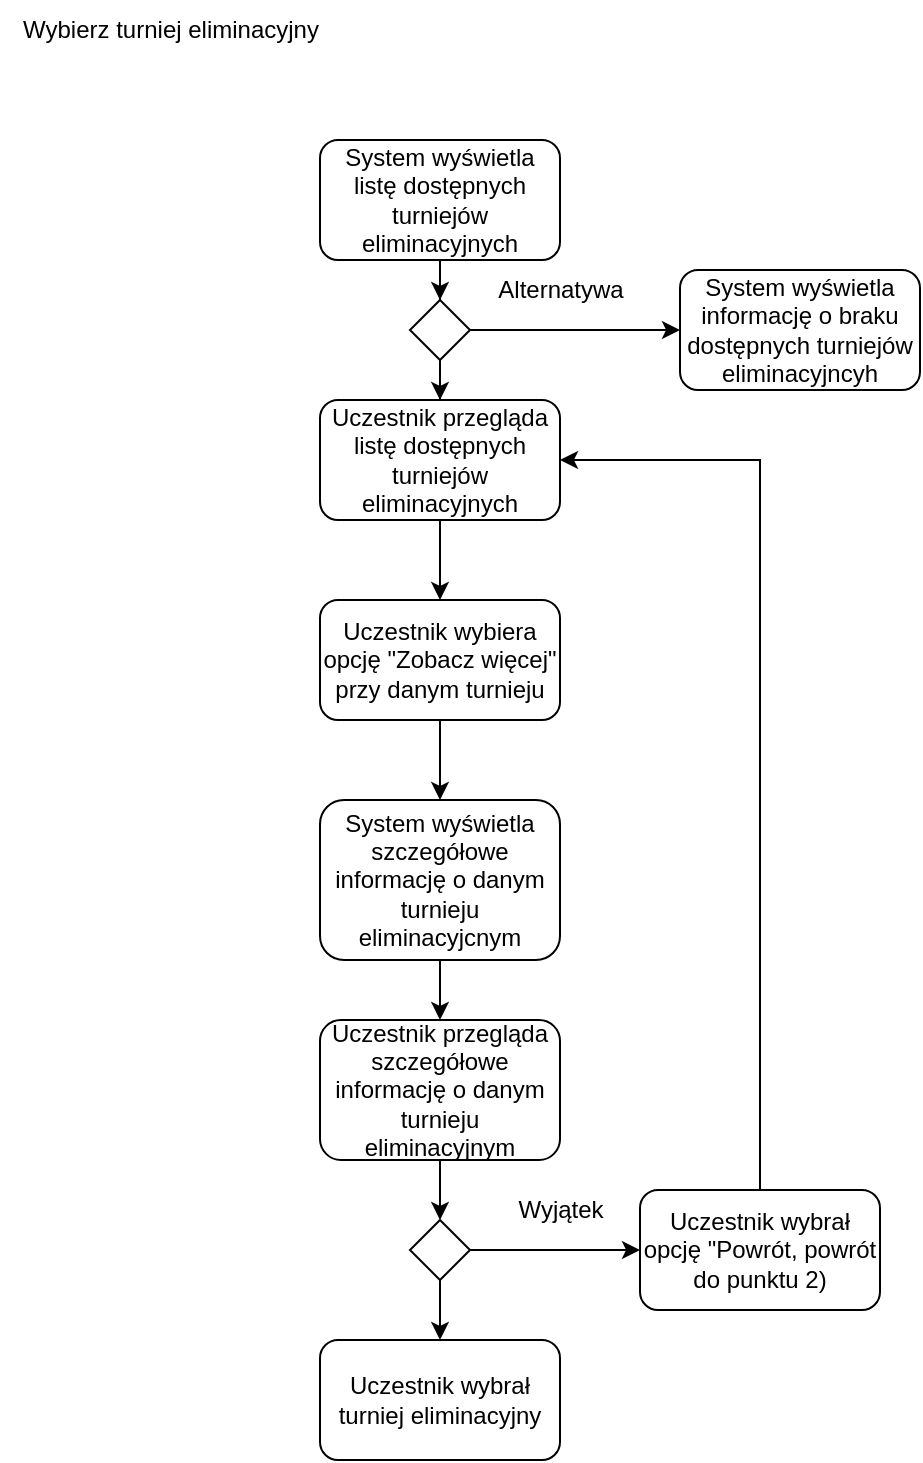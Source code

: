 <mxfile version="24.4.9" type="device">
  <diagram name="Strona-1" id="CkN4MlqognYizd6m6BEy">
    <mxGraphModel dx="1313" dy="1985" grid="1" gridSize="10" guides="1" tooltips="1" connect="1" arrows="1" fold="1" page="1" pageScale="1" pageWidth="827" pageHeight="1169" math="0" shadow="0">
      <root>
        <mxCell id="0" />
        <mxCell id="1" parent="0" />
        <mxCell id="55o3aQS13WNwDoIhOdxg-1" value="Wybierz turniej eliminacyjny" style="text;html=1;align=center;verticalAlign=middle;resizable=0;points=[];autosize=1;strokeColor=none;fillColor=none;" vertex="1" parent="1">
          <mxGeometry x="30" y="-20" width="170" height="30" as="geometry" />
        </mxCell>
        <mxCell id="55o3aQS13WNwDoIhOdxg-12" value="" style="edgeStyle=orthogonalEdgeStyle;rounded=0;orthogonalLoop=1;jettySize=auto;html=1;" edge="1" parent="1" source="55o3aQS13WNwDoIhOdxg-2" target="55o3aQS13WNwDoIhOdxg-11">
          <mxGeometry relative="1" as="geometry" />
        </mxCell>
        <mxCell id="55o3aQS13WNwDoIhOdxg-2" value="System wyświetla listę dostępnych turniejów eliminacyjnych" style="rounded=1;whiteSpace=wrap;html=1;" vertex="1" parent="1">
          <mxGeometry x="190" y="50" width="120" height="60" as="geometry" />
        </mxCell>
        <mxCell id="55o3aQS13WNwDoIhOdxg-4" value="System wyświetla informację o braku dostępnych turniejów eliminacyjncyh" style="rounded=1;whiteSpace=wrap;html=1;" vertex="1" parent="1">
          <mxGeometry x="370" y="115" width="120" height="60" as="geometry" />
        </mxCell>
        <mxCell id="55o3aQS13WNwDoIhOdxg-20" style="edgeStyle=orthogonalEdgeStyle;rounded=0;orthogonalLoop=1;jettySize=auto;html=1;" edge="1" parent="1" source="55o3aQS13WNwDoIhOdxg-5" target="55o3aQS13WNwDoIhOdxg-17">
          <mxGeometry relative="1" as="geometry" />
        </mxCell>
        <mxCell id="55o3aQS13WNwDoIhOdxg-5" value="System wyświetla szczegółowe informację o danym turnieju eliminacyjcnym" style="rounded=1;whiteSpace=wrap;html=1;" vertex="1" parent="1">
          <mxGeometry x="190" y="380" width="120" height="80" as="geometry" />
        </mxCell>
        <mxCell id="55o3aQS13WNwDoIhOdxg-18" style="edgeStyle=orthogonalEdgeStyle;rounded=0;orthogonalLoop=1;jettySize=auto;html=1;" edge="1" parent="1" source="55o3aQS13WNwDoIhOdxg-6" target="55o3aQS13WNwDoIhOdxg-5">
          <mxGeometry relative="1" as="geometry" />
        </mxCell>
        <mxCell id="55o3aQS13WNwDoIhOdxg-6" value="Uczestnik wybiera opcję &quot;Zobacz więcej&quot; przy danym turnieju" style="rounded=1;whiteSpace=wrap;html=1;" vertex="1" parent="1">
          <mxGeometry x="190" y="280" width="120" height="60" as="geometry" />
        </mxCell>
        <mxCell id="55o3aQS13WNwDoIhOdxg-10" style="edgeStyle=orthogonalEdgeStyle;rounded=0;orthogonalLoop=1;jettySize=auto;html=1;entryX=0.5;entryY=0;entryDx=0;entryDy=0;" edge="1" parent="1" source="55o3aQS13WNwDoIhOdxg-7" target="55o3aQS13WNwDoIhOdxg-6">
          <mxGeometry relative="1" as="geometry" />
        </mxCell>
        <mxCell id="55o3aQS13WNwDoIhOdxg-7" value="Uczestnik przegląda listę dostępnych turniejów eliminacyjnych" style="rounded=1;whiteSpace=wrap;html=1;" vertex="1" parent="1">
          <mxGeometry x="190" y="180" width="120" height="60" as="geometry" />
        </mxCell>
        <mxCell id="55o3aQS13WNwDoIhOdxg-13" value="" style="edgeStyle=orthogonalEdgeStyle;rounded=0;orthogonalLoop=1;jettySize=auto;html=1;" edge="1" parent="1" source="55o3aQS13WNwDoIhOdxg-11" target="55o3aQS13WNwDoIhOdxg-7">
          <mxGeometry relative="1" as="geometry" />
        </mxCell>
        <mxCell id="55o3aQS13WNwDoIhOdxg-14" style="edgeStyle=orthogonalEdgeStyle;rounded=0;orthogonalLoop=1;jettySize=auto;html=1;" edge="1" parent="1" source="55o3aQS13WNwDoIhOdxg-11" target="55o3aQS13WNwDoIhOdxg-4">
          <mxGeometry relative="1" as="geometry" />
        </mxCell>
        <mxCell id="55o3aQS13WNwDoIhOdxg-11" value="" style="rhombus;whiteSpace=wrap;html=1;" vertex="1" parent="1">
          <mxGeometry x="235" y="130" width="30" height="30" as="geometry" />
        </mxCell>
        <mxCell id="55o3aQS13WNwDoIhOdxg-15" value="Alternatywa" style="text;html=1;align=center;verticalAlign=middle;resizable=0;points=[];autosize=1;strokeColor=none;fillColor=none;" vertex="1" parent="1">
          <mxGeometry x="265" y="110" width="90" height="30" as="geometry" />
        </mxCell>
        <mxCell id="55o3aQS13WNwDoIhOdxg-22" value="" style="edgeStyle=orthogonalEdgeStyle;rounded=0;orthogonalLoop=1;jettySize=auto;html=1;" edge="1" parent="1" source="55o3aQS13WNwDoIhOdxg-17" target="55o3aQS13WNwDoIhOdxg-21">
          <mxGeometry relative="1" as="geometry" />
        </mxCell>
        <mxCell id="55o3aQS13WNwDoIhOdxg-17" value="Uczestnik przegląda szczegółowe informację o danym turnieju eliminacyjnym" style="rounded=1;whiteSpace=wrap;html=1;" vertex="1" parent="1">
          <mxGeometry x="190" y="490" width="120" height="70" as="geometry" />
        </mxCell>
        <mxCell id="55o3aQS13WNwDoIhOdxg-27" value="" style="edgeStyle=orthogonalEdgeStyle;rounded=0;orthogonalLoop=1;jettySize=auto;html=1;" edge="1" parent="1" source="55o3aQS13WNwDoIhOdxg-21" target="55o3aQS13WNwDoIhOdxg-26">
          <mxGeometry relative="1" as="geometry" />
        </mxCell>
        <mxCell id="55o3aQS13WNwDoIhOdxg-29" value="" style="edgeStyle=orthogonalEdgeStyle;rounded=0;orthogonalLoop=1;jettySize=auto;html=1;" edge="1" parent="1" source="55o3aQS13WNwDoIhOdxg-21" target="55o3aQS13WNwDoIhOdxg-25">
          <mxGeometry relative="1" as="geometry" />
        </mxCell>
        <mxCell id="55o3aQS13WNwDoIhOdxg-21" value="" style="rhombus;whiteSpace=wrap;html=1;" vertex="1" parent="1">
          <mxGeometry x="235" y="590" width="30" height="30" as="geometry" />
        </mxCell>
        <mxCell id="55o3aQS13WNwDoIhOdxg-31" style="edgeStyle=orthogonalEdgeStyle;rounded=0;orthogonalLoop=1;jettySize=auto;html=1;entryX=1;entryY=0.5;entryDx=0;entryDy=0;" edge="1" parent="1" target="55o3aQS13WNwDoIhOdxg-7">
          <mxGeometry relative="1" as="geometry">
            <mxPoint x="454" y="600" as="sourcePoint" />
            <mxPoint x="414" y="205" as="targetPoint" />
            <Array as="points">
              <mxPoint x="410" y="600" />
              <mxPoint x="410" y="210" />
            </Array>
          </mxGeometry>
        </mxCell>
        <mxCell id="55o3aQS13WNwDoIhOdxg-25" value="Uczestnik wybrał opcję &quot;Powrót, powrót do punktu 2)" style="rounded=1;whiteSpace=wrap;html=1;" vertex="1" parent="1">
          <mxGeometry x="350" y="575" width="120" height="60" as="geometry" />
        </mxCell>
        <mxCell id="55o3aQS13WNwDoIhOdxg-26" value="Uczestnik wybrał turniej eliminacyjny" style="rounded=1;whiteSpace=wrap;html=1;" vertex="1" parent="1">
          <mxGeometry x="190" y="650" width="120" height="60" as="geometry" />
        </mxCell>
        <mxCell id="55o3aQS13WNwDoIhOdxg-30" value="Wyjątek" style="text;html=1;align=center;verticalAlign=middle;resizable=0;points=[];autosize=1;strokeColor=none;fillColor=none;" vertex="1" parent="1">
          <mxGeometry x="275" y="570" width="70" height="30" as="geometry" />
        </mxCell>
      </root>
    </mxGraphModel>
  </diagram>
</mxfile>
